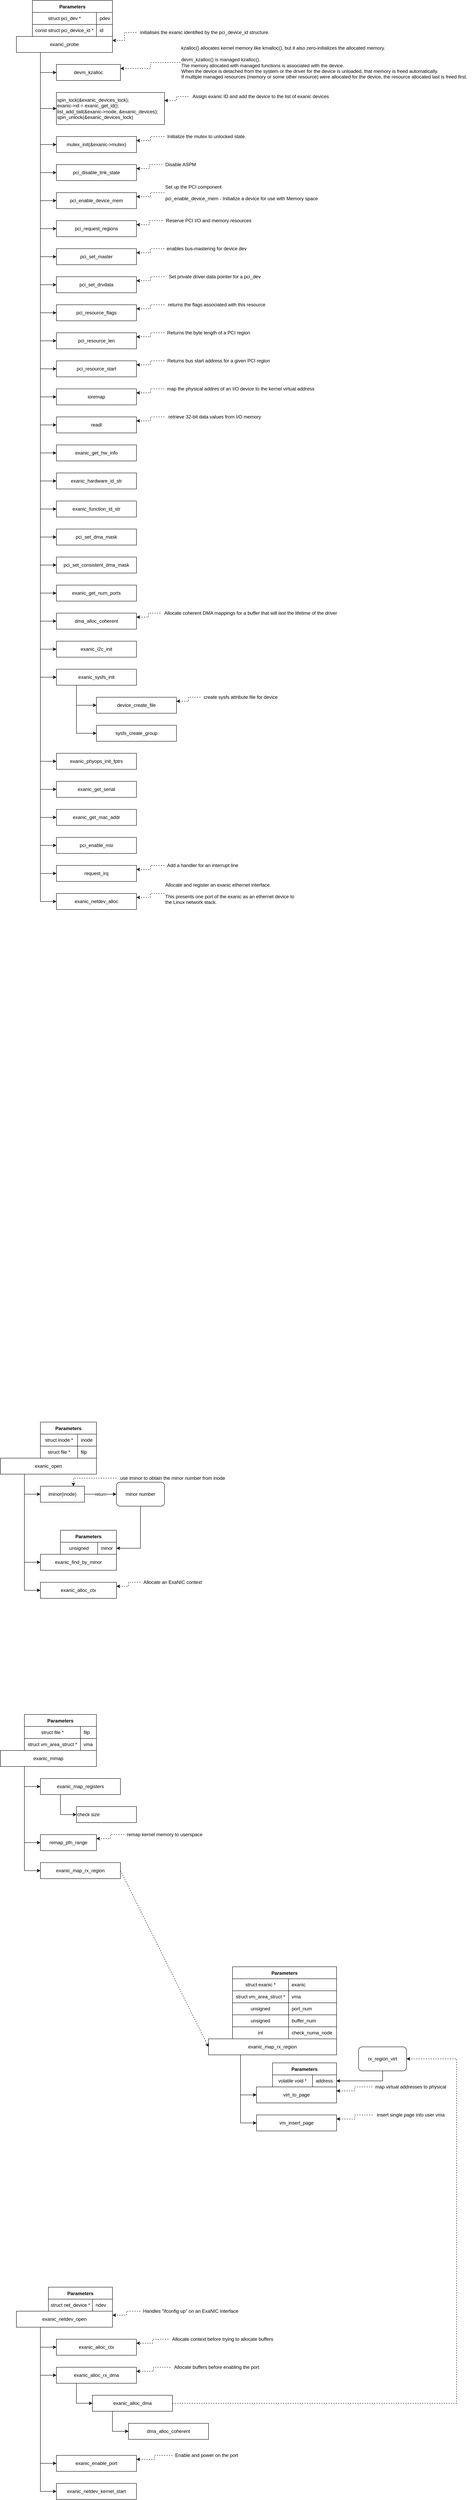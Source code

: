 <mxfile>
    <diagram id="gJKnzRM8DX1khB32W3Fn" name="Page-1">
        <mxGraphModel dx="1667" dy="2503" grid="1" gridSize="10" guides="1" tooltips="1" connect="1" arrows="1" fold="1" page="0" pageScale="1" pageWidth="827" pageHeight="1169" math="0" shadow="0">
            <root>
                <mxCell id="0"/>
                <mxCell id="1" parent="0"/>
                <mxCell id="17" style="edgeStyle=orthogonalEdgeStyle;rounded=0;orthogonalLoop=1;jettySize=auto;html=1;exitX=0.25;exitY=1;exitDx=0;exitDy=0;entryX=0;entryY=0.5;entryDx=0;entryDy=0;" parent="1" source="4" target="15" edge="1">
                    <mxGeometry relative="1" as="geometry"/>
                </mxCell>
                <mxCell id="27" style="edgeStyle=orthogonalEdgeStyle;rounded=0;orthogonalLoop=1;jettySize=auto;html=1;exitX=0.25;exitY=1;exitDx=0;exitDy=0;entryX=0;entryY=0.5;entryDx=0;entryDy=0;" parent="1" source="4" target="26" edge="1">
                    <mxGeometry relative="1" as="geometry"/>
                </mxCell>
                <mxCell id="167" style="edgeStyle=orthogonalEdgeStyle;rounded=0;orthogonalLoop=1;jettySize=auto;html=1;exitX=0.25;exitY=1;exitDx=0;exitDy=0;entryX=0;entryY=0.5;entryDx=0;entryDy=0;" parent="1" source="4" target="165" edge="1">
                    <mxGeometry relative="1" as="geometry"/>
                </mxCell>
                <mxCell id="4" value="exanic_open" style="rounded=0;whiteSpace=wrap;html=1;" parent="1" vertex="1">
                    <mxGeometry x="40" y="2430" width="240" height="40" as="geometry"/>
                </mxCell>
                <mxCell id="5" value="Parameters" style="shape=table;startSize=30;container=1;collapsible=0;childLayout=tableLayout;fixedRows=1;rowLines=0;fontStyle=1;align=center;" parent="1" vertex="1">
                    <mxGeometry x="140" y="2340" width="140" height="90" as="geometry"/>
                </mxCell>
                <mxCell id="6" value="" style="shape=partialRectangle;html=1;whiteSpace=wrap;collapsible=0;dropTarget=0;pointerEvents=0;fillColor=none;top=0;left=0;bottom=1;right=0;points=[[0,0.5],[1,0.5]];portConstraint=eastwest;" parent="5" vertex="1">
                    <mxGeometry y="30" width="140" height="30" as="geometry"/>
                </mxCell>
                <mxCell id="7" value="struct inode *" style="shape=partialRectangle;html=1;whiteSpace=wrap;connectable=0;fillColor=none;top=0;left=0;bottom=0;right=0;overflow=hidden;" parent="6" vertex="1">
                    <mxGeometry width="93" height="30" as="geometry"/>
                </mxCell>
                <mxCell id="8" value="inode" style="shape=partialRectangle;html=1;whiteSpace=wrap;connectable=0;fillColor=none;top=0;left=0;bottom=0;right=0;align=left;spacingLeft=6;overflow=hidden;" parent="6" vertex="1">
                    <mxGeometry x="93" width="47" height="30" as="geometry"/>
                </mxCell>
                <mxCell id="9" value="" style="shape=partialRectangle;html=1;whiteSpace=wrap;collapsible=0;dropTarget=0;pointerEvents=0;fillColor=none;top=0;left=0;bottom=0;right=0;points=[[0,0.5],[1,0.5]];portConstraint=eastwest;" parent="5" vertex="1">
                    <mxGeometry y="60" width="140" height="30" as="geometry"/>
                </mxCell>
                <mxCell id="10" value="struct file *" style="shape=partialRectangle;html=1;whiteSpace=wrap;connectable=0;fillColor=none;top=0;left=0;bottom=0;right=0;overflow=hidden;" parent="9" vertex="1">
                    <mxGeometry width="93" height="30" as="geometry"/>
                </mxCell>
                <mxCell id="11" value="filp" style="shape=partialRectangle;html=1;whiteSpace=wrap;connectable=0;fillColor=none;top=0;left=0;bottom=0;right=0;align=left;spacingLeft=6;overflow=hidden;" parent="9" vertex="1">
                    <mxGeometry x="93" width="47" height="30" as="geometry"/>
                </mxCell>
                <mxCell id="21" value="return" style="edgeStyle=orthogonalEdgeStyle;rounded=0;orthogonalLoop=1;jettySize=auto;html=1;" parent="1" source="15" target="20" edge="1">
                    <mxGeometry relative="1" as="geometry"/>
                </mxCell>
                <mxCell id="15" value="iminor(inode)" style="rounded=0;whiteSpace=wrap;html=1;" parent="1" vertex="1">
                    <mxGeometry x="140" y="2500" width="110" height="40" as="geometry"/>
                </mxCell>
                <mxCell id="19" style="edgeStyle=orthogonalEdgeStyle;rounded=0;orthogonalLoop=1;jettySize=auto;html=1;entryX=0.75;entryY=0;entryDx=0;entryDy=0;dashed=1" parent="1" source="18" target="15" edge="1">
                    <mxGeometry relative="1" as="geometry"/>
                </mxCell>
                <mxCell id="18" value="use iminor to obtain the minor number from inode" style="text;html=1;align=center;verticalAlign=middle;resizable=0;points=[];autosize=1;strokeColor=none;" parent="1" vertex="1">
                    <mxGeometry x="330" y="2470" width="280" height="20" as="geometry"/>
                </mxCell>
                <mxCell id="35" style="edgeStyle=orthogonalEdgeStyle;rounded=0;orthogonalLoop=1;jettySize=auto;html=1;entryX=1;entryY=0.5;entryDx=0;entryDy=0;" parent="1" source="20" target="29" edge="1">
                    <mxGeometry relative="1" as="geometry"/>
                </mxCell>
                <mxCell id="20" value="minor number" style="rounded=1;whiteSpace=wrap;html=1;" parent="1" vertex="1">
                    <mxGeometry x="330" y="2490" width="120" height="60" as="geometry"/>
                </mxCell>
                <mxCell id="26" value="exanic_find_by_minor" style="rounded=0;whiteSpace=wrap;html=1;" parent="1" vertex="1">
                    <mxGeometry x="140" y="2670" width="190" height="40" as="geometry"/>
                </mxCell>
                <mxCell id="28" value="Parameters" style="shape=table;startSize=30;container=1;collapsible=0;childLayout=tableLayout;fixedRows=1;rowLines=0;fontStyle=1;align=center;" parent="1" vertex="1">
                    <mxGeometry x="190" y="2610" width="140" height="60" as="geometry"/>
                </mxCell>
                <mxCell id="29" value="" style="shape=partialRectangle;html=1;whiteSpace=wrap;collapsible=0;dropTarget=0;pointerEvents=0;fillColor=none;top=0;left=0;bottom=1;right=0;points=[[0,0.5],[1,0.5]];portConstraint=eastwest;" parent="28" vertex="1">
                    <mxGeometry y="30" width="140" height="30" as="geometry"/>
                </mxCell>
                <mxCell id="30" value="unsigned" style="shape=partialRectangle;html=1;whiteSpace=wrap;connectable=0;fillColor=none;top=0;left=0;bottom=0;right=0;overflow=hidden;" parent="29" vertex="1">
                    <mxGeometry width="93" height="30" as="geometry"/>
                </mxCell>
                <mxCell id="31" value="minor" style="shape=partialRectangle;html=1;whiteSpace=wrap;connectable=0;fillColor=none;top=0;left=0;bottom=0;right=0;align=left;spacingLeft=6;overflow=hidden;" parent="29" vertex="1">
                    <mxGeometry x="93" width="47" height="30" as="geometry"/>
                </mxCell>
                <mxCell id="48" style="edgeStyle=orthogonalEdgeStyle;rounded=0;orthogonalLoop=1;jettySize=auto;html=1;exitX=0.25;exitY=1;exitDx=0;exitDy=0;entryX=0;entryY=0.5;entryDx=0;entryDy=0;" parent="1" source="36" target="46" edge="1">
                    <mxGeometry relative="1" as="geometry"/>
                </mxCell>
                <mxCell id="52" style="edgeStyle=orthogonalEdgeStyle;rounded=0;orthogonalLoop=1;jettySize=auto;html=1;exitX=0.25;exitY=1;exitDx=0;exitDy=0;entryX=0;entryY=0.5;entryDx=0;entryDy=0;" parent="1" source="36" target="51" edge="1">
                    <mxGeometry relative="1" as="geometry"/>
                </mxCell>
                <mxCell id="57" style="edgeStyle=orthogonalEdgeStyle;rounded=0;orthogonalLoop=1;jettySize=auto;html=1;exitX=0.25;exitY=1;exitDx=0;exitDy=0;entryX=0;entryY=0.5;entryDx=0;entryDy=0;" parent="1" source="36" target="55" edge="1">
                    <mxGeometry relative="1" as="geometry"/>
                </mxCell>
                <mxCell id="62" style="edgeStyle=orthogonalEdgeStyle;rounded=0;orthogonalLoop=1;jettySize=auto;html=1;exitX=0.25;exitY=1;exitDx=0;exitDy=0;entryX=0;entryY=0.5;entryDx=0;entryDy=0;" parent="1" source="36" target="60" edge="1">
                    <mxGeometry relative="1" as="geometry"/>
                </mxCell>
                <mxCell id="67" style="edgeStyle=orthogonalEdgeStyle;rounded=0;orthogonalLoop=1;jettySize=auto;html=1;exitX=0.25;exitY=1;exitDx=0;exitDy=0;entryX=0;entryY=0.5;entryDx=0;entryDy=0;" parent="1" source="36" target="65" edge="1">
                    <mxGeometry relative="1" as="geometry"/>
                </mxCell>
                <mxCell id="72" style="edgeStyle=orthogonalEdgeStyle;rounded=0;orthogonalLoop=1;jettySize=auto;html=1;exitX=0.25;exitY=1;exitDx=0;exitDy=0;entryX=0;entryY=0.5;entryDx=0;entryDy=0;" parent="1" source="36" target="70" edge="1">
                    <mxGeometry relative="1" as="geometry"/>
                </mxCell>
                <mxCell id="77" style="edgeStyle=orthogonalEdgeStyle;rounded=0;orthogonalLoop=1;jettySize=auto;html=1;exitX=0.25;exitY=1;exitDx=0;exitDy=0;entryX=0;entryY=0.5;entryDx=0;entryDy=0;" parent="1" source="36" target="75" edge="1">
                    <mxGeometry relative="1" as="geometry"/>
                </mxCell>
                <mxCell id="82" style="edgeStyle=orthogonalEdgeStyle;rounded=0;orthogonalLoop=1;jettySize=auto;html=1;exitX=0.25;exitY=1;exitDx=0;exitDy=0;entryX=0;entryY=0.5;entryDx=0;entryDy=0;" parent="1" source="36" target="80" edge="1">
                    <mxGeometry relative="1" as="geometry"/>
                </mxCell>
                <mxCell id="88" style="edgeStyle=orthogonalEdgeStyle;rounded=0;orthogonalLoop=1;jettySize=auto;html=1;exitX=0.25;exitY=1;exitDx=0;exitDy=0;entryX=0;entryY=0.5;entryDx=0;entryDy=0;" parent="1" source="36" target="85" edge="1">
                    <mxGeometry relative="1" as="geometry"/>
                </mxCell>
                <mxCell id="92" style="edgeStyle=orthogonalEdgeStyle;rounded=0;orthogonalLoop=1;jettySize=auto;html=1;exitX=0.25;exitY=1;exitDx=0;exitDy=0;entryX=0;entryY=0.5;entryDx=0;entryDy=0;" parent="1" source="36" target="89" edge="1">
                    <mxGeometry relative="1" as="geometry"/>
                </mxCell>
                <mxCell id="96" style="edgeStyle=orthogonalEdgeStyle;rounded=0;orthogonalLoop=1;jettySize=auto;html=1;exitX=0.25;exitY=1;exitDx=0;exitDy=0;entryX=0;entryY=0.5;entryDx=0;entryDy=0;" parent="1" source="36" target="93" edge="1">
                    <mxGeometry relative="1" as="geometry"/>
                </mxCell>
                <mxCell id="100" style="edgeStyle=orthogonalEdgeStyle;rounded=0;orthogonalLoop=1;jettySize=auto;html=1;exitX=0.25;exitY=1;exitDx=0;exitDy=0;entryX=0;entryY=0.5;entryDx=0;entryDy=0;" parent="1" source="36" target="97" edge="1">
                    <mxGeometry relative="1" as="geometry"/>
                </mxCell>
                <mxCell id="104" style="edgeStyle=orthogonalEdgeStyle;rounded=0;orthogonalLoop=1;jettySize=auto;html=1;exitX=0.25;exitY=1;exitDx=0;exitDy=0;entryX=0;entryY=0.5;entryDx=0;entryDy=0;" parent="1" source="36" target="101" edge="1">
                    <mxGeometry relative="1" as="geometry"/>
                </mxCell>
                <mxCell id="107" style="edgeStyle=orthogonalEdgeStyle;rounded=0;orthogonalLoop=1;jettySize=auto;html=1;exitX=0.25;exitY=1;exitDx=0;exitDy=0;entryX=0;entryY=0.5;entryDx=0;entryDy=0;" parent="1" source="36" target="105" edge="1">
                    <mxGeometry relative="1" as="geometry"/>
                </mxCell>
                <mxCell id="110" style="edgeStyle=orthogonalEdgeStyle;rounded=0;orthogonalLoop=1;jettySize=auto;html=1;exitX=0.25;exitY=1;exitDx=0;exitDy=0;entryX=0;entryY=0.5;entryDx=0;entryDy=0;" parent="1" source="36" target="108" edge="1">
                    <mxGeometry relative="1" as="geometry"/>
                </mxCell>
                <mxCell id="113" style="edgeStyle=orthogonalEdgeStyle;rounded=0;orthogonalLoop=1;jettySize=auto;html=1;exitX=0.25;exitY=1;exitDx=0;exitDy=0;entryX=0;entryY=0.5;entryDx=0;entryDy=0;" parent="1" source="36" target="111" edge="1">
                    <mxGeometry relative="1" as="geometry"/>
                </mxCell>
                <mxCell id="116" style="edgeStyle=orthogonalEdgeStyle;rounded=0;orthogonalLoop=1;jettySize=auto;html=1;exitX=0.25;exitY=1;exitDx=0;exitDy=0;entryX=0;entryY=0.5;entryDx=0;entryDy=0;" parent="1" source="36" target="114" edge="1">
                    <mxGeometry relative="1" as="geometry"/>
                </mxCell>
                <mxCell id="119" style="edgeStyle=orthogonalEdgeStyle;rounded=0;orthogonalLoop=1;jettySize=auto;html=1;exitX=0.25;exitY=1;exitDx=0;exitDy=0;entryX=0;entryY=0.5;entryDx=0;entryDy=0;" parent="1" source="36" target="117" edge="1">
                    <mxGeometry relative="1" as="geometry"/>
                </mxCell>
                <mxCell id="122" style="edgeStyle=orthogonalEdgeStyle;rounded=0;orthogonalLoop=1;jettySize=auto;html=1;exitX=0.25;exitY=1;exitDx=0;exitDy=0;entryX=0;entryY=0.5;entryDx=0;entryDy=0;" parent="1" source="36" target="120" edge="1">
                    <mxGeometry relative="1" as="geometry"/>
                </mxCell>
                <mxCell id="127" style="edgeStyle=orthogonalEdgeStyle;rounded=0;orthogonalLoop=1;jettySize=auto;html=1;exitX=0.25;exitY=1;exitDx=0;exitDy=0;entryX=0;entryY=0.5;entryDx=0;entryDy=0;" parent="1" source="36" target="123" edge="1">
                    <mxGeometry relative="1" as="geometry"/>
                </mxCell>
                <mxCell id="130" style="edgeStyle=orthogonalEdgeStyle;rounded=0;orthogonalLoop=1;jettySize=auto;html=1;exitX=0.25;exitY=1;exitDx=0;exitDy=0;entryX=0;entryY=0.5;entryDx=0;entryDy=0;" parent="1" source="36" target="128" edge="1">
                    <mxGeometry relative="1" as="geometry"/>
                </mxCell>
                <mxCell id="133" style="edgeStyle=orthogonalEdgeStyle;rounded=0;orthogonalLoop=1;jettySize=auto;html=1;exitX=0.25;exitY=1;exitDx=0;exitDy=0;entryX=0;entryY=0.5;entryDx=0;entryDy=0;" parent="1" source="36" target="131" edge="1">
                    <mxGeometry relative="1" as="geometry"/>
                </mxCell>
                <mxCell id="145" style="edgeStyle=orthogonalEdgeStyle;rounded=0;orthogonalLoop=1;jettySize=auto;html=1;exitX=0.25;exitY=1;exitDx=0;exitDy=0;entryX=0;entryY=0.5;entryDx=0;entryDy=0;" parent="1" source="36" target="143" edge="1">
                    <mxGeometry relative="1" as="geometry"/>
                </mxCell>
                <mxCell id="150" style="edgeStyle=orthogonalEdgeStyle;rounded=0;orthogonalLoop=1;jettySize=auto;html=1;exitX=0.25;exitY=1;exitDx=0;exitDy=0;entryX=0;entryY=0.5;entryDx=0;entryDy=0;" parent="1" source="36" target="146" edge="1">
                    <mxGeometry relative="1" as="geometry"/>
                </mxCell>
                <mxCell id="151" style="edgeStyle=orthogonalEdgeStyle;rounded=0;orthogonalLoop=1;jettySize=auto;html=1;exitX=0.25;exitY=1;exitDx=0;exitDy=0;entryX=0;entryY=0.5;entryDx=0;entryDy=0;" parent="1" source="36" target="148" edge="1">
                    <mxGeometry relative="1" as="geometry"/>
                </mxCell>
                <mxCell id="154" style="edgeStyle=orthogonalEdgeStyle;rounded=0;orthogonalLoop=1;jettySize=auto;html=1;exitX=0.25;exitY=1;exitDx=0;exitDy=0;entryX=0;entryY=0.5;entryDx=0;entryDy=0;" parent="1" source="36" target="152" edge="1">
                    <mxGeometry relative="1" as="geometry"/>
                </mxCell>
                <mxCell id="157" style="edgeStyle=orthogonalEdgeStyle;rounded=0;orthogonalLoop=1;jettySize=auto;html=1;exitX=0.25;exitY=1;exitDx=0;exitDy=0;entryX=0;entryY=0.5;entryDx=0;entryDy=0;" parent="1" source="36" target="155" edge="1">
                    <mxGeometry relative="1" as="geometry"/>
                </mxCell>
                <mxCell id="162" style="edgeStyle=orthogonalEdgeStyle;rounded=0;orthogonalLoop=1;jettySize=auto;html=1;exitX=0.25;exitY=1;exitDx=0;exitDy=0;entryX=0;entryY=0.5;entryDx=0;entryDy=0;" parent="1" source="36" target="160" edge="1">
                    <mxGeometry relative="1" as="geometry"/>
                </mxCell>
                <mxCell id="36" value="exanic_probe" style="rounded=0;whiteSpace=wrap;html=1;" parent="1" vertex="1">
                    <mxGeometry x="80" y="-1120" width="240" height="40" as="geometry"/>
                </mxCell>
                <mxCell id="37" value="Parameters" style="shape=table;startSize=30;container=1;collapsible=0;childLayout=tableLayout;fixedRows=1;rowLines=0;fontStyle=1;align=center;" parent="1" vertex="1">
                    <mxGeometry x="120" y="-1210" width="200" height="90" as="geometry"/>
                </mxCell>
                <mxCell id="38" value="" style="shape=partialRectangle;html=1;whiteSpace=wrap;collapsible=0;dropTarget=0;pointerEvents=0;fillColor=none;top=0;left=0;bottom=1;right=0;points=[[0,0.5],[1,0.5]];portConstraint=eastwest;" parent="37" vertex="1">
                    <mxGeometry y="30" width="200" height="30" as="geometry"/>
                </mxCell>
                <mxCell id="39" value="struct pci_dev *" style="shape=partialRectangle;html=1;whiteSpace=wrap;connectable=0;fillColor=none;top=0;left=0;bottom=0;right=0;overflow=hidden;" parent="38" vertex="1">
                    <mxGeometry width="160" height="30" as="geometry"/>
                </mxCell>
                <mxCell id="40" value="pdev" style="shape=partialRectangle;html=1;whiteSpace=wrap;connectable=0;fillColor=none;top=0;left=0;bottom=0;right=0;align=left;spacingLeft=6;overflow=hidden;" parent="38" vertex="1">
                    <mxGeometry x="160" width="40" height="30" as="geometry"/>
                </mxCell>
                <mxCell id="41" value="" style="shape=partialRectangle;html=1;whiteSpace=wrap;collapsible=0;dropTarget=0;pointerEvents=0;fillColor=none;top=0;left=0;bottom=0;right=0;points=[[0,0.5],[1,0.5]];portConstraint=eastwest;" parent="37" vertex="1">
                    <mxGeometry y="60" width="200" height="30" as="geometry"/>
                </mxCell>
                <mxCell id="42" value="const struct pci_device_id *" style="shape=partialRectangle;html=1;whiteSpace=wrap;connectable=0;fillColor=none;top=0;left=0;bottom=0;right=0;overflow=hidden;" parent="41" vertex="1">
                    <mxGeometry width="160" height="30" as="geometry"/>
                </mxCell>
                <mxCell id="43" value="id" style="shape=partialRectangle;html=1;whiteSpace=wrap;connectable=0;fillColor=none;top=0;left=0;bottom=0;right=0;align=left;spacingLeft=6;overflow=hidden;" parent="41" vertex="1">
                    <mxGeometry x="160" width="40" height="30" as="geometry"/>
                </mxCell>
                <mxCell id="45" style="edgeStyle=orthogonalEdgeStyle;rounded=0;orthogonalLoop=1;jettySize=auto;html=1;entryX=1;entryY=0.25;entryDx=0;entryDy=0;dashed=1" parent="1" source="44" target="36" edge="1">
                    <mxGeometry relative="1" as="geometry"/>
                </mxCell>
                <mxCell id="44" value="initialises the exanic identified by the pci_device_id structure." style="text;html=1;align=center;verticalAlign=middle;resizable=0;points=[];autosize=1;strokeColor=none;" parent="1" vertex="1">
                    <mxGeometry x="380" y="-1140" width="340" height="20" as="geometry"/>
                </mxCell>
                <mxCell id="46" value="devm_kzalloc" style="rounded=0;whiteSpace=wrap;html=1;" parent="1" vertex="1">
                    <mxGeometry x="180" y="-1050" width="160" height="40" as="geometry"/>
                </mxCell>
                <mxCell id="50" style="edgeStyle=orthogonalEdgeStyle;rounded=0;orthogonalLoop=1;jettySize=auto;html=1;entryX=1;entryY=0.25;entryDx=0;entryDy=0;dashed=1" parent="1" source="49" target="46" edge="1">
                    <mxGeometry relative="1" as="geometry"/>
                </mxCell>
                <mxCell id="49" value="kzalloc() allocates kernel memory like kmalloc(), but it also zero-initializes the allocated memory. &lt;br&gt;&lt;br&gt;devm_kzalloc() is managed kzalloc(). &lt;br&gt;The memory allocated with managed functions is associated with the device.&lt;br&gt;When the device is detached from the system or the driver for the device is unloaded, that memory is freed automatically.&lt;br&gt;If multiple managed resources (memory or some other resource) were allocated for the device, the resource allocated last is freed first." style="text;html=1;align=center;verticalAlign=middle;resizable=0;points=[];autosize=1;strokeColor=none;align=left" parent="1" vertex="1">
                    <mxGeometry x="490" y="-1100" width="730" height="90" as="geometry"/>
                </mxCell>
                <mxCell id="51" value="&lt;div&gt;spin_lock(&amp;amp;exanic_devices_lock);&lt;/div&gt;&lt;div&gt;exanic-&amp;gt;id = exanic_get_id();&lt;/div&gt;&lt;div&gt;list_add_tail(&amp;amp;exanic-&amp;gt;node, &amp;amp;exanic_devices);&lt;/div&gt;&lt;div&gt;spin_unlock(&amp;amp;exanic_devices_lock)&lt;/div&gt;" style="rounded=0;whiteSpace=wrap;html=1;align=left" parent="1" vertex="1">
                    <mxGeometry x="180" y="-980" width="270" height="80" as="geometry"/>
                </mxCell>
                <mxCell id="54" style="edgeStyle=orthogonalEdgeStyle;rounded=0;orthogonalLoop=1;jettySize=auto;html=1;entryX=1;entryY=0.25;entryDx=0;entryDy=0;dashed=1" parent="1" source="53" target="51" edge="1">
                    <mxGeometry relative="1" as="geometry"/>
                </mxCell>
                <mxCell id="53" value="Assign exanic ID and add the device to the list of exanic devices" style="text;html=1;align=center;verticalAlign=middle;resizable=0;points=[];autosize=1;strokeColor=none;" parent="1" vertex="1">
                    <mxGeometry x="510" y="-980" width="360" height="20" as="geometry"/>
                </mxCell>
                <mxCell id="55" value="mutex_init(&amp;amp;exanic-&amp;gt;mutex)" style="rounded=0;whiteSpace=wrap;html=1;" parent="1" vertex="1">
                    <mxGeometry x="180" y="-870" width="200" height="40" as="geometry"/>
                </mxCell>
                <mxCell id="59" style="edgeStyle=orthogonalEdgeStyle;rounded=0;orthogonalLoop=1;jettySize=auto;html=1;entryX=1;entryY=0.25;entryDx=0;entryDy=0;dashed=1" parent="1" source="58" target="55" edge="1">
                    <mxGeometry relative="1" as="geometry"/>
                </mxCell>
                <mxCell id="58" value="Initialize the mutex to unlocked state." style="text;html=1;align=center;verticalAlign=middle;resizable=0;points=[];autosize=1;strokeColor=none;" parent="1" vertex="1">
                    <mxGeometry x="450" y="-880" width="210" height="20" as="geometry"/>
                </mxCell>
                <mxCell id="60" value="pci_disable_link_state" style="rounded=0;whiteSpace=wrap;html=1;" parent="1" vertex="1">
                    <mxGeometry x="180" y="-800" width="200" height="40" as="geometry"/>
                </mxCell>
                <mxCell id="64" style="edgeStyle=orthogonalEdgeStyle;rounded=0;orthogonalLoop=1;jettySize=auto;html=1;entryX=1;entryY=0.25;entryDx=0;entryDy=0;dashed=1" parent="1" source="63" target="60" edge="1">
                    <mxGeometry relative="1" as="geometry"/>
                </mxCell>
                <mxCell id="63" value="Disable ASPM" style="text;html=1;align=center;verticalAlign=middle;resizable=0;points=[];autosize=1;strokeColor=none;" parent="1" vertex="1">
                    <mxGeometry x="445" y="-810" width="90" height="20" as="geometry"/>
                </mxCell>
                <mxCell id="65" value="pci_enable_device_mem" style="rounded=0;whiteSpace=wrap;html=1;" parent="1" vertex="1">
                    <mxGeometry x="180" y="-730" width="200" height="40" as="geometry"/>
                </mxCell>
                <mxCell id="69" style="edgeStyle=orthogonalEdgeStyle;rounded=0;orthogonalLoop=1;jettySize=auto;html=1;entryX=1;entryY=0.25;entryDx=0;entryDy=0;dashed=1" parent="1" source="68" target="65" edge="1">
                    <mxGeometry relative="1" as="geometry"/>
                </mxCell>
                <mxCell id="68" value="Set up the PCI component&lt;br&gt;&lt;br&gt;pci_enable_device_mem - Initialize a device for use with Memory space" style="text;html=1;align=center;verticalAlign=middle;resizable=0;points=[];autosize=1;strokeColor=none;align=left" parent="1" vertex="1">
                    <mxGeometry x="450" y="-755" width="400" height="50" as="geometry"/>
                </mxCell>
                <mxCell id="70" value="pci_request_regions" style="rounded=0;whiteSpace=wrap;html=1;" parent="1" vertex="1">
                    <mxGeometry x="180" y="-660" width="200" height="40" as="geometry"/>
                </mxCell>
                <mxCell id="74" style="edgeStyle=orthogonalEdgeStyle;rounded=0;orthogonalLoop=1;jettySize=auto;html=1;entryX=1;entryY=0.25;entryDx=0;entryDy=0;dashed=1" parent="1" source="73" target="70" edge="1">
                    <mxGeometry relative="1" as="geometry"/>
                </mxCell>
                <mxCell id="73" value="Reserve PCI I/O and memory resources" style="text;html=1;align=center;verticalAlign=middle;resizable=0;points=[];autosize=1;strokeColor=none;" parent="1" vertex="1">
                    <mxGeometry x="445" y="-670" width="230" height="20" as="geometry"/>
                </mxCell>
                <mxCell id="75" value="pci_set_master" style="rounded=0;whiteSpace=wrap;html=1;" parent="1" vertex="1">
                    <mxGeometry x="180" y="-590" width="200" height="40" as="geometry"/>
                </mxCell>
                <mxCell id="79" style="edgeStyle=orthogonalEdgeStyle;rounded=0;orthogonalLoop=1;jettySize=auto;html=1;entryX=1;entryY=0.25;entryDx=0;entryDy=0;dashed=1" parent="1" source="78" target="75" edge="1">
                    <mxGeometry relative="1" as="geometry"/>
                </mxCell>
                <mxCell id="78" value="enables bus-mastering for device dev" style="text;html=1;align=center;verticalAlign=middle;resizable=0;points=[];autosize=1;strokeColor=none;" parent="1" vertex="1">
                    <mxGeometry x="450" y="-600" width="210" height="20" as="geometry"/>
                </mxCell>
                <mxCell id="80" value="pci_set_drvdata" style="rounded=0;whiteSpace=wrap;html=1;" parent="1" vertex="1">
                    <mxGeometry x="180" y="-520" width="200" height="40" as="geometry"/>
                </mxCell>
                <mxCell id="83" style="edgeStyle=orthogonalEdgeStyle;rounded=0;orthogonalLoop=1;jettySize=auto;html=1;dashed=1;entryX=1;entryY=0.25;entryDx=0;entryDy=0;" parent="1" source="84" target="80" edge="1">
                    <mxGeometry relative="1" as="geometry">
                        <mxPoint x="415" y="-490" as="targetPoint"/>
                    </mxGeometry>
                </mxCell>
                <mxCell id="84" value="Set private driver data pointer for a pci_dev" style="text;html=1;align=center;verticalAlign=middle;resizable=0;points=[];autosize=1;strokeColor=none;" parent="1" vertex="1">
                    <mxGeometry x="450" y="-530" width="250" height="20" as="geometry"/>
                </mxCell>
                <mxCell id="85" value="pci_resource_flags" style="rounded=0;whiteSpace=wrap;html=1;" parent="1" vertex="1">
                    <mxGeometry x="180" y="-450" width="200" height="40" as="geometry"/>
                </mxCell>
                <mxCell id="86" style="edgeStyle=orthogonalEdgeStyle;rounded=0;orthogonalLoop=1;jettySize=auto;html=1;dashed=1;entryX=1;entryY=0.25;entryDx=0;entryDy=0;" parent="1" source="87" target="85" edge="1">
                    <mxGeometry relative="1" as="geometry">
                        <mxPoint x="415" y="-420" as="targetPoint"/>
                    </mxGeometry>
                </mxCell>
                <mxCell id="87" value="returns the flags associated with this resource" style="text;html=1;align=center;verticalAlign=middle;resizable=0;points=[];autosize=1;strokeColor=none;" parent="1" vertex="1">
                    <mxGeometry x="450" y="-460" width="260" height="20" as="geometry"/>
                </mxCell>
                <mxCell id="89" value="pci_resource_len" style="rounded=0;whiteSpace=wrap;html=1;" parent="1" vertex="1">
                    <mxGeometry x="180" y="-380" width="200" height="40" as="geometry"/>
                </mxCell>
                <mxCell id="90" style="edgeStyle=orthogonalEdgeStyle;rounded=0;orthogonalLoop=1;jettySize=auto;html=1;dashed=1;entryX=1;entryY=0.25;entryDx=0;entryDy=0;" parent="1" source="91" target="89" edge="1">
                    <mxGeometry relative="1" as="geometry">
                        <mxPoint x="415" y="-350" as="targetPoint"/>
                    </mxGeometry>
                </mxCell>
                <mxCell id="91" value="Returns the byte length of a PCI region" style="text;html=1;align=center;verticalAlign=middle;resizable=0;points=[];autosize=1;strokeColor=none;" parent="1" vertex="1">
                    <mxGeometry x="450" y="-390" width="220" height="20" as="geometry"/>
                </mxCell>
                <mxCell id="93" value="pci_resource_start" style="rounded=0;whiteSpace=wrap;html=1;" parent="1" vertex="1">
                    <mxGeometry x="180" y="-310" width="200" height="40" as="geometry"/>
                </mxCell>
                <mxCell id="94" style="edgeStyle=orthogonalEdgeStyle;rounded=0;orthogonalLoop=1;jettySize=auto;html=1;dashed=1;entryX=1;entryY=0.25;entryDx=0;entryDy=0;" parent="1" source="95" target="93" edge="1">
                    <mxGeometry relative="1" as="geometry">
                        <mxPoint x="415" y="-280" as="targetPoint"/>
                    </mxGeometry>
                </mxCell>
                <mxCell id="95" value="Returns bus start address for a given PCI region" style="text;html=1;align=center;verticalAlign=middle;resizable=0;points=[];autosize=1;strokeColor=none;" parent="1" vertex="1">
                    <mxGeometry x="450" y="-320" width="270" height="20" as="geometry"/>
                </mxCell>
                <mxCell id="97" value="ioremap" style="rounded=0;whiteSpace=wrap;html=1;" parent="1" vertex="1">
                    <mxGeometry x="180" y="-240" width="200" height="40" as="geometry"/>
                </mxCell>
                <mxCell id="98" style="edgeStyle=orthogonalEdgeStyle;rounded=0;orthogonalLoop=1;jettySize=auto;html=1;dashed=1;entryX=1;entryY=0.25;entryDx=0;entryDy=0;" parent="1" source="99" target="97" edge="1">
                    <mxGeometry relative="1" as="geometry">
                        <mxPoint x="415" y="-210" as="targetPoint"/>
                    </mxGeometry>
                </mxCell>
                <mxCell id="99" value="map the physical addres of an I/O device to the kernel virtual address" style="text;html=1;align=center;verticalAlign=middle;resizable=0;points=[];autosize=1;strokeColor=none;" parent="1" vertex="1">
                    <mxGeometry x="450" y="-250" width="380" height="20" as="geometry"/>
                </mxCell>
                <mxCell id="101" value="readl" style="rounded=0;whiteSpace=wrap;html=1;" parent="1" vertex="1">
                    <mxGeometry x="180" y="-170" width="200" height="40" as="geometry"/>
                </mxCell>
                <mxCell id="102" style="edgeStyle=orthogonalEdgeStyle;rounded=0;orthogonalLoop=1;jettySize=auto;html=1;dashed=1;entryX=1;entryY=0.25;entryDx=0;entryDy=0;" parent="1" source="103" target="101" edge="1">
                    <mxGeometry relative="1" as="geometry">
                        <mxPoint x="415" y="-140" as="targetPoint"/>
                    </mxGeometry>
                </mxCell>
                <mxCell id="103" value="retrieve 32-bit data values from I/O memory" style="text;html=1;align=center;verticalAlign=middle;resizable=0;points=[];autosize=1;strokeColor=none;" parent="1" vertex="1">
                    <mxGeometry x="450" y="-180" width="250" height="20" as="geometry"/>
                </mxCell>
                <mxCell id="105" value="exanic_get_hw_info" style="rounded=0;whiteSpace=wrap;html=1;" parent="1" vertex="1">
                    <mxGeometry x="180" y="-100" width="200" height="40" as="geometry"/>
                </mxCell>
                <mxCell id="108" value="exanic_hardware_id_str" style="rounded=0;whiteSpace=wrap;html=1;" parent="1" vertex="1">
                    <mxGeometry x="180" y="-30" width="200" height="40" as="geometry"/>
                </mxCell>
                <mxCell id="111" value="exanic_function_id_str" style="rounded=0;whiteSpace=wrap;html=1;" parent="1" vertex="1">
                    <mxGeometry x="180" y="40" width="200" height="40" as="geometry"/>
                </mxCell>
                <mxCell id="114" value="pci_set_dma_mask" style="rounded=0;whiteSpace=wrap;html=1;" parent="1" vertex="1">
                    <mxGeometry x="180" y="110" width="200" height="40" as="geometry"/>
                </mxCell>
                <mxCell id="117" value="pci_set_consistent_dma_mask" style="rounded=0;whiteSpace=wrap;html=1;" parent="1" vertex="1">
                    <mxGeometry x="180" y="180" width="200" height="40" as="geometry"/>
                </mxCell>
                <mxCell id="120" value="exanic_get_num_ports" style="rounded=0;whiteSpace=wrap;html=1;" parent="1" vertex="1">
                    <mxGeometry x="180" y="250" width="200" height="40" as="geometry"/>
                </mxCell>
                <mxCell id="123" value="dma_alloc_coherent" style="rounded=0;whiteSpace=wrap;html=1;" parent="1" vertex="1">
                    <mxGeometry x="180" y="320" width="200" height="40" as="geometry"/>
                </mxCell>
                <mxCell id="126" style="edgeStyle=orthogonalEdgeStyle;rounded=0;orthogonalLoop=1;jettySize=auto;html=1;entryX=1;entryY=0.25;entryDx=0;entryDy=0;dashed=1" parent="1" source="125" target="123" edge="1">
                    <mxGeometry relative="1" as="geometry"/>
                </mxCell>
                <mxCell id="125" value="Allocate coherent DMA mappings for a buffer that will last the lifetime of the driver" style="text;html=1;align=center;verticalAlign=middle;resizable=0;points=[];autosize=1;strokeColor=none;" parent="1" vertex="1">
                    <mxGeometry x="440" y="310" width="450" height="20" as="geometry"/>
                </mxCell>
                <mxCell id="128" value="exanic_i2c_init" style="rounded=0;whiteSpace=wrap;html=1;" parent="1" vertex="1">
                    <mxGeometry x="180" y="390" width="200" height="40" as="geometry"/>
                </mxCell>
                <mxCell id="135" style="edgeStyle=orthogonalEdgeStyle;rounded=0;orthogonalLoop=1;jettySize=auto;html=1;exitX=0.25;exitY=1;exitDx=0;exitDy=0;entryX=0;entryY=0.5;entryDx=0;entryDy=0;" parent="1" source="131" target="134" edge="1">
                    <mxGeometry relative="1" as="geometry"/>
                </mxCell>
                <mxCell id="140" style="edgeStyle=orthogonalEdgeStyle;rounded=0;orthogonalLoop=1;jettySize=auto;html=1;exitX=0.25;exitY=1;exitDx=0;exitDy=0;entryX=0;entryY=0.5;entryDx=0;entryDy=0;" parent="1" source="131" target="138" edge="1">
                    <mxGeometry relative="1" as="geometry"/>
                </mxCell>
                <mxCell id="131" value="exanic_sysfs_init" style="rounded=0;whiteSpace=wrap;html=1;" parent="1" vertex="1">
                    <mxGeometry x="180" y="460" width="200" height="40" as="geometry"/>
                </mxCell>
                <mxCell id="134" value="device_create_file" style="rounded=0;whiteSpace=wrap;html=1;" parent="1" vertex="1">
                    <mxGeometry x="280" y="530" width="200" height="40" as="geometry"/>
                </mxCell>
                <mxCell id="137" style="edgeStyle=orthogonalEdgeStyle;rounded=0;orthogonalLoop=1;jettySize=auto;html=1;entryX=1;entryY=0.25;entryDx=0;entryDy=0;dashed=1" parent="1" source="136" target="134" edge="1">
                    <mxGeometry relative="1" as="geometry"/>
                </mxCell>
                <mxCell id="136" value="create sysfs attribute file for device" style="text;html=1;align=center;verticalAlign=middle;resizable=0;points=[];autosize=1;strokeColor=none;" parent="1" vertex="1">
                    <mxGeometry x="540" y="520" width="200" height="20" as="geometry"/>
                </mxCell>
                <mxCell id="138" value="sysfs_create_group" style="rounded=0;whiteSpace=wrap;html=1;" parent="1" vertex="1">
                    <mxGeometry x="280" y="600" width="200" height="40" as="geometry"/>
                </mxCell>
                <mxCell id="143" value="exanic_phyops_init_fptrs" style="rounded=0;whiteSpace=wrap;html=1;" parent="1" vertex="1">
                    <mxGeometry x="180" y="670" width="200" height="40" as="geometry"/>
                </mxCell>
                <mxCell id="146" value="exanic_get_serial" style="rounded=0;whiteSpace=wrap;html=1;" parent="1" vertex="1">
                    <mxGeometry x="180" y="740" width="200" height="40" as="geometry"/>
                </mxCell>
                <mxCell id="148" value="exanic_get_mac_addr" style="rounded=0;whiteSpace=wrap;html=1;" parent="1" vertex="1">
                    <mxGeometry x="180" y="810" width="200" height="40" as="geometry"/>
                </mxCell>
                <mxCell id="152" value="pci_enable_msi" style="rounded=0;whiteSpace=wrap;html=1;" parent="1" vertex="1">
                    <mxGeometry x="180" y="880" width="200" height="40" as="geometry"/>
                </mxCell>
                <mxCell id="155" value="request_irq" style="rounded=0;whiteSpace=wrap;html=1;" parent="1" vertex="1">
                    <mxGeometry x="180" y="950" width="200" height="40" as="geometry"/>
                </mxCell>
                <mxCell id="159" style="edgeStyle=orthogonalEdgeStyle;rounded=0;orthogonalLoop=1;jettySize=auto;html=1;entryX=1;entryY=0.25;entryDx=0;entryDy=0;dashed=1" parent="1" source="158" target="155" edge="1">
                    <mxGeometry relative="1" as="geometry"/>
                </mxCell>
                <mxCell id="158" value="Add a handler for an interrupt line" style="text;html=1;align=center;verticalAlign=middle;resizable=0;points=[];autosize=1;strokeColor=none;" parent="1" vertex="1">
                    <mxGeometry x="450" y="940" width="190" height="20" as="geometry"/>
                </mxCell>
                <mxCell id="160" value="exanic_netdev_alloc" style="rounded=0;whiteSpace=wrap;html=1;" parent="1" vertex="1">
                    <mxGeometry x="180" y="1020" width="200" height="40" as="geometry"/>
                </mxCell>
                <mxCell id="164" style="edgeStyle=orthogonalEdgeStyle;rounded=0;orthogonalLoop=1;jettySize=auto;html=1;entryX=1;entryY=0.25;entryDx=0;entryDy=0;dashed=1" parent="1" source="163" target="160" edge="1">
                    <mxGeometry relative="1" as="geometry"/>
                </mxCell>
                <mxCell id="163" value="&lt;div&gt;Allocate and register an exanic ethernet interface.&lt;/div&gt;&lt;div&gt;&lt;br&gt;&lt;/div&gt;&lt;div&gt;This presents one port of the exanic as an ethernet device to&amp;nbsp;&lt;/div&gt;&lt;div&gt;the Linux network stack.&lt;/div&gt;" style="text;html=1;align=center;verticalAlign=middle;resizable=0;points=[];autosize=1;strokeColor=none;align=left" parent="1" vertex="1">
                    <mxGeometry x="450" y="990" width="340" height="60" as="geometry"/>
                </mxCell>
                <mxCell id="165" value="exanic_alloc_ctx" style="rounded=0;whiteSpace=wrap;html=1;" parent="1" vertex="1">
                    <mxGeometry x="140" y="2740" width="190" height="40" as="geometry"/>
                </mxCell>
                <mxCell id="169" style="edgeStyle=orthogonalEdgeStyle;rounded=0;orthogonalLoop=1;jettySize=auto;html=1;entryX=1;entryY=0.25;entryDx=0;entryDy=0;dashed=1" parent="1" source="168" target="165" edge="1">
                    <mxGeometry relative="1" as="geometry"/>
                </mxCell>
                <mxCell id="168" value="Allocate an ExaNIC context" style="text;html=1;align=center;verticalAlign=middle;resizable=0;points=[];autosize=1;strokeColor=none;" parent="1" vertex="1">
                    <mxGeometry x="390" y="2730" width="160" height="20" as="geometry"/>
                </mxCell>
                <mxCell id="180" style="edgeStyle=orthogonalEdgeStyle;rounded=0;orthogonalLoop=1;jettySize=auto;html=1;exitX=0.25;exitY=1;exitDx=0;exitDy=0;entryX=0;entryY=0.5;entryDx=0;entryDy=0;" parent="1" source="170" target="178" edge="1">
                    <mxGeometry relative="1" as="geometry"/>
                </mxCell>
                <mxCell id="186" style="edgeStyle=orthogonalEdgeStyle;rounded=0;orthogonalLoop=1;jettySize=auto;html=1;exitX=0.25;exitY=1;exitDx=0;exitDy=0;entryX=0;entryY=0.5;entryDx=0;entryDy=0;" parent="1" source="170" target="184" edge="1">
                    <mxGeometry relative="1" as="geometry"/>
                </mxCell>
                <mxCell id="286" style="edgeStyle=orthogonalEdgeStyle;rounded=0;orthogonalLoop=1;jettySize=auto;html=1;exitX=0.25;exitY=1;exitDx=0;exitDy=0;entryX=0;entryY=0.5;entryDx=0;entryDy=0;" parent="1" source="170" target="285" edge="1">
                    <mxGeometry relative="1" as="geometry"/>
                </mxCell>
                <mxCell id="170" value="exanic_mmap" style="rounded=0;whiteSpace=wrap;html=1;" parent="1" vertex="1">
                    <mxGeometry x="40" y="3160" width="240" height="40" as="geometry"/>
                </mxCell>
                <mxCell id="171" value="Parameters" style="shape=table;startSize=30;container=1;collapsible=0;childLayout=tableLayout;fixedRows=1;rowLines=0;fontStyle=1;align=center;" parent="1" vertex="1">
                    <mxGeometry x="100" y="3070" width="180" height="90" as="geometry"/>
                </mxCell>
                <mxCell id="172" value="" style="shape=partialRectangle;html=1;whiteSpace=wrap;collapsible=0;dropTarget=0;pointerEvents=0;fillColor=none;top=0;left=0;bottom=1;right=0;points=[[0,0.5],[1,0.5]];portConstraint=eastwest;" parent="171" vertex="1">
                    <mxGeometry y="30" width="180" height="30" as="geometry"/>
                </mxCell>
                <mxCell id="173" value="struct file *" style="shape=partialRectangle;html=1;whiteSpace=wrap;connectable=0;fillColor=none;top=0;left=0;bottom=0;right=0;overflow=hidden;" parent="172" vertex="1">
                    <mxGeometry width="140" height="30" as="geometry"/>
                </mxCell>
                <mxCell id="174" value="filp" style="shape=partialRectangle;html=1;whiteSpace=wrap;connectable=0;fillColor=none;top=0;left=0;bottom=0;right=0;align=left;spacingLeft=6;overflow=hidden;" parent="172" vertex="1">
                    <mxGeometry x="140" width="40" height="30" as="geometry"/>
                </mxCell>
                <mxCell id="175" value="" style="shape=partialRectangle;html=1;whiteSpace=wrap;collapsible=0;dropTarget=0;pointerEvents=0;fillColor=none;top=0;left=0;bottom=0;right=0;points=[[0,0.5],[1,0.5]];portConstraint=eastwest;" parent="171" vertex="1">
                    <mxGeometry y="60" width="180" height="30" as="geometry"/>
                </mxCell>
                <mxCell id="176" value="struct vm_area_struct *" style="shape=partialRectangle;html=1;whiteSpace=wrap;connectable=0;fillColor=none;top=0;left=0;bottom=0;right=0;overflow=hidden;" parent="175" vertex="1">
                    <mxGeometry width="140" height="30" as="geometry"/>
                </mxCell>
                <mxCell id="177" value="vma" style="shape=partialRectangle;html=1;whiteSpace=wrap;connectable=0;fillColor=none;top=0;left=0;bottom=0;right=0;align=left;spacingLeft=6;overflow=hidden;" parent="175" vertex="1">
                    <mxGeometry x="140" width="40" height="30" as="geometry"/>
                </mxCell>
                <mxCell id="183" style="edgeStyle=orthogonalEdgeStyle;rounded=0;orthogonalLoop=1;jettySize=auto;html=1;exitX=0.25;exitY=1;exitDx=0;exitDy=0;entryX=0;entryY=0.5;entryDx=0;entryDy=0;" parent="1" source="178" target="181" edge="1">
                    <mxGeometry relative="1" as="geometry"/>
                </mxCell>
                <mxCell id="178" value="exanic_map_registers" style="rounded=0;whiteSpace=wrap;html=1;" parent="1" vertex="1">
                    <mxGeometry x="140" y="3230" width="200" height="40" as="geometry"/>
                </mxCell>
                <mxCell id="181" value="check size" style="rounded=0;whiteSpace=wrap;html=1;align=left" parent="1" vertex="1">
                    <mxGeometry x="230" y="3300" width="150" height="40" as="geometry"/>
                </mxCell>
                <mxCell id="184" value="remap_pfn_range" style="rounded=0;whiteSpace=wrap;html=1;" parent="1" vertex="1">
                    <mxGeometry x="140" y="3370" width="140" height="40" as="geometry"/>
                </mxCell>
                <mxCell id="188" style="edgeStyle=orthogonalEdgeStyle;rounded=0;orthogonalLoop=1;jettySize=auto;html=1;entryX=1;entryY=0.25;entryDx=0;entryDy=0;dashed=1" parent="1" source="187" target="184" edge="1">
                    <mxGeometry relative="1" as="geometry"/>
                </mxCell>
                <mxCell id="187" value="remap kernel memory to userspace" style="text;html=1;align=center;verticalAlign=middle;resizable=0;points=[];autosize=1;strokeColor=none;" parent="1" vertex="1">
                    <mxGeometry x="350" y="3360" width="200" height="20" as="geometry"/>
                </mxCell>
                <mxCell id="273" style="edgeStyle=orthogonalEdgeStyle;rounded=0;orthogonalLoop=1;jettySize=auto;html=1;exitX=0.25;exitY=1;exitDx=0;exitDy=0;entryX=0;entryY=0.5;entryDx=0;entryDy=0;" parent="1" source="189" target="256" edge="1">
                    <mxGeometry relative="1" as="geometry"/>
                </mxCell>
                <mxCell id="277" style="edgeStyle=orthogonalEdgeStyle;rounded=0;orthogonalLoop=1;jettySize=auto;html=1;exitX=0.25;exitY=1;exitDx=0;exitDy=0;entryX=0;entryY=0.5;entryDx=0;entryDy=0;" parent="1" source="189" target="275" edge="1">
                    <mxGeometry relative="1" as="geometry"/>
                </mxCell>
                <mxCell id="189" value="exanic_map_rx_region" style="rounded=0;whiteSpace=wrap;html=1;" parent="1" vertex="1">
                    <mxGeometry x="560" y="3880" width="320" height="40" as="geometry"/>
                </mxCell>
                <mxCell id="190" value="Parameters" style="shape=table;startSize=30;container=1;collapsible=0;childLayout=tableLayout;fixedRows=1;rowLines=0;fontStyle=1;align=center;" parent="1" vertex="1">
                    <mxGeometry x="620" y="3700" width="260" height="180" as="geometry"/>
                </mxCell>
                <mxCell id="191" value="" style="shape=partialRectangle;html=1;whiteSpace=wrap;collapsible=0;dropTarget=0;pointerEvents=0;fillColor=none;top=0;left=0;bottom=1;right=0;points=[[0,0.5],[1,0.5]];portConstraint=eastwest;" parent="190" vertex="1">
                    <mxGeometry y="30" width="260" height="30" as="geometry"/>
                </mxCell>
                <mxCell id="192" value="struct exanic *" style="shape=partialRectangle;html=1;whiteSpace=wrap;connectable=0;fillColor=none;top=0;left=0;bottom=0;right=0;overflow=hidden;" parent="191" vertex="1">
                    <mxGeometry width="140" height="30" as="geometry"/>
                </mxCell>
                <mxCell id="193" value="exanic" style="shape=partialRectangle;html=1;whiteSpace=wrap;connectable=0;fillColor=none;top=0;left=0;bottom=0;right=0;align=left;spacingLeft=6;overflow=hidden;" parent="191" vertex="1">
                    <mxGeometry x="140" width="120" height="30" as="geometry"/>
                </mxCell>
                <mxCell id="227" value="" style="shape=partialRectangle;html=1;whiteSpace=wrap;collapsible=0;dropTarget=0;pointerEvents=0;fillColor=none;top=0;left=0;bottom=1;right=0;points=[[0,0.5],[1,0.5]];portConstraint=eastwest;" parent="190" vertex="1">
                    <mxGeometry y="60" width="260" height="30" as="geometry"/>
                </mxCell>
                <mxCell id="228" value="struct vm_area_struct *" style="shape=partialRectangle;html=1;whiteSpace=wrap;connectable=0;fillColor=none;top=0;left=0;bottom=0;right=0;overflow=hidden;" parent="227" vertex="1">
                    <mxGeometry width="140" height="30" as="geometry"/>
                </mxCell>
                <mxCell id="229" value="&lt;span&gt;vma&lt;/span&gt;" style="shape=partialRectangle;html=1;whiteSpace=wrap;connectable=0;fillColor=none;top=0;left=0;bottom=0;right=0;align=left;spacingLeft=6;overflow=hidden;" parent="227" vertex="1">
                    <mxGeometry x="140" width="120" height="30" as="geometry"/>
                </mxCell>
                <mxCell id="230" value="" style="shape=partialRectangle;html=1;whiteSpace=wrap;collapsible=0;dropTarget=0;pointerEvents=0;fillColor=none;top=0;left=0;bottom=1;right=0;points=[[0,0.5],[1,0.5]];portConstraint=eastwest;" parent="190" vertex="1">
                    <mxGeometry y="90" width="260" height="30" as="geometry"/>
                </mxCell>
                <mxCell id="231" value="&lt;span&gt;unsigned&lt;/span&gt;" style="shape=partialRectangle;html=1;whiteSpace=wrap;connectable=0;fillColor=none;top=0;left=0;bottom=0;right=0;overflow=hidden;" parent="230" vertex="1">
                    <mxGeometry width="140" height="30" as="geometry"/>
                </mxCell>
                <mxCell id="232" value="&lt;span&gt;port_num&lt;/span&gt;" style="shape=partialRectangle;html=1;whiteSpace=wrap;connectable=0;fillColor=none;top=0;left=0;bottom=0;right=0;align=left;spacingLeft=6;overflow=hidden;" parent="230" vertex="1">
                    <mxGeometry x="140" width="120" height="30" as="geometry"/>
                </mxCell>
                <mxCell id="233" value="" style="shape=partialRectangle;html=1;whiteSpace=wrap;collapsible=0;dropTarget=0;pointerEvents=0;fillColor=none;top=0;left=0;bottom=1;right=0;points=[[0,0.5],[1,0.5]];portConstraint=eastwest;" parent="190" vertex="1">
                    <mxGeometry y="120" width="260" height="30" as="geometry"/>
                </mxCell>
                <mxCell id="234" value="&lt;span&gt;unsigned&lt;/span&gt;" style="shape=partialRectangle;html=1;whiteSpace=wrap;connectable=0;fillColor=none;top=0;left=0;bottom=0;right=0;overflow=hidden;" parent="233" vertex="1">
                    <mxGeometry width="140" height="30" as="geometry"/>
                </mxCell>
                <mxCell id="235" value="&lt;span&gt;buffer_num&lt;/span&gt;" style="shape=partialRectangle;html=1;whiteSpace=wrap;connectable=0;fillColor=none;top=0;left=0;bottom=0;right=0;align=left;spacingLeft=6;overflow=hidden;" parent="233" vertex="1">
                    <mxGeometry x="140" width="120" height="30" as="geometry"/>
                </mxCell>
                <mxCell id="194" value="" style="shape=partialRectangle;html=1;whiteSpace=wrap;collapsible=0;dropTarget=0;pointerEvents=0;fillColor=none;top=0;left=0;bottom=0;right=0;points=[[0,0.5],[1,0.5]];portConstraint=eastwest;" parent="190" vertex="1">
                    <mxGeometry y="150" width="260" height="30" as="geometry"/>
                </mxCell>
                <mxCell id="195" value="&lt;span&gt;int&lt;/span&gt;" style="shape=partialRectangle;html=1;whiteSpace=wrap;connectable=0;fillColor=none;top=0;left=0;bottom=0;right=0;overflow=hidden;" parent="194" vertex="1">
                    <mxGeometry width="140" height="30" as="geometry"/>
                </mxCell>
                <mxCell id="196" value="&lt;span&gt;check_numa_node&lt;/span&gt;" style="shape=partialRectangle;html=1;whiteSpace=wrap;connectable=0;fillColor=none;top=0;left=0;bottom=0;right=0;align=left;spacingLeft=6;overflow=hidden;" parent="194" vertex="1">
                    <mxGeometry x="140" width="120" height="30" as="geometry"/>
                </mxCell>
                <mxCell id="289" style="edgeStyle=orthogonalEdgeStyle;rounded=0;orthogonalLoop=1;jettySize=auto;html=1;exitX=0.25;exitY=1;exitDx=0;exitDy=0;entryX=0;entryY=0.5;entryDx=0;entryDy=0;" parent="1" source="236" target="288" edge="1">
                    <mxGeometry relative="1" as="geometry"/>
                </mxCell>
                <mxCell id="292" style="edgeStyle=orthogonalEdgeStyle;rounded=0;orthogonalLoop=1;jettySize=auto;html=1;exitX=0.25;exitY=1;exitDx=0;exitDy=0;entryX=0;entryY=0.5;entryDx=0;entryDy=0;" parent="1" source="236" target="290" edge="1">
                    <mxGeometry relative="1" as="geometry"/>
                </mxCell>
                <mxCell id="299" style="edgeStyle=orthogonalEdgeStyle;rounded=0;orthogonalLoop=1;jettySize=auto;html=1;exitX=0.25;exitY=1;exitDx=0;exitDy=0;entryX=0;entryY=0.5;entryDx=0;entryDy=0;" parent="1" source="236" target="297" edge="1">
                    <mxGeometry relative="1" as="geometry"/>
                </mxCell>
                <mxCell id="304" style="edgeStyle=orthogonalEdgeStyle;rounded=0;orthogonalLoop=1;jettySize=auto;html=1;exitX=0.25;exitY=1;exitDx=0;exitDy=0;entryX=0;entryY=0.5;entryDx=0;entryDy=0;" parent="1" source="236" target="302" edge="1">
                    <mxGeometry relative="1" as="geometry"/>
                </mxCell>
                <mxCell id="236" value="exanic_netdev_open" style="rounded=0;whiteSpace=wrap;html=1;" parent="1" vertex="1">
                    <mxGeometry x="80" y="4560" width="240" height="40" as="geometry"/>
                </mxCell>
                <mxCell id="237" value="Parameters" style="shape=table;startSize=30;container=1;collapsible=0;childLayout=tableLayout;fixedRows=1;rowLines=0;fontStyle=1;align=center;" parent="1" vertex="1">
                    <mxGeometry x="160" y="4500" width="160" height="60" as="geometry"/>
                </mxCell>
                <mxCell id="238" value="" style="shape=partialRectangle;html=1;whiteSpace=wrap;collapsible=0;dropTarget=0;pointerEvents=0;fillColor=none;top=0;left=0;bottom=1;right=0;points=[[0,0.5],[1,0.5]];portConstraint=eastwest;" parent="237" vertex="1">
                    <mxGeometry y="30" width="160" height="30" as="geometry"/>
                </mxCell>
                <mxCell id="239" value="struct net_device *" style="shape=partialRectangle;html=1;whiteSpace=wrap;connectable=0;fillColor=none;top=0;left=0;bottom=0;right=0;overflow=hidden;" parent="238" vertex="1">
                    <mxGeometry width="110" height="30" as="geometry"/>
                </mxCell>
                <mxCell id="240" value="ndev" style="shape=partialRectangle;html=1;whiteSpace=wrap;connectable=0;fillColor=none;top=0;left=0;bottom=0;right=0;align=left;spacingLeft=6;overflow=hidden;" parent="238" vertex="1">
                    <mxGeometry x="110" width="50" height="30" as="geometry"/>
                </mxCell>
                <mxCell id="254" style="edgeStyle=orthogonalEdgeStyle;rounded=0;orthogonalLoop=1;jettySize=auto;html=1;entryX=1;entryY=0.25;entryDx=0;entryDy=0;dashed=1" parent="1" source="253" target="236" edge="1">
                    <mxGeometry relative="1" as="geometry"/>
                </mxCell>
                <mxCell id="253" value="Handles &quot;ifconfig up&quot; on an ExaNIC interface" style="text;html=1;align=center;verticalAlign=middle;resizable=0;points=[];autosize=1;strokeColor=none;" parent="1" vertex="1">
                    <mxGeometry x="390" y="4550" width="250" height="20" as="geometry"/>
                </mxCell>
                <mxCell id="274" style="edgeStyle=orthogonalEdgeStyle;rounded=0;orthogonalLoop=1;jettySize=auto;html=1;" parent="1" source="255" target="258" edge="1">
                    <mxGeometry relative="1" as="geometry"/>
                </mxCell>
                <mxCell id="255" value="rx_region_virt" style="rounded=1;whiteSpace=wrap;html=1;" parent="1" vertex="1">
                    <mxGeometry x="935" y="3900" width="120" height="60" as="geometry"/>
                </mxCell>
                <mxCell id="256" value="virt_to_page" style="rounded=0;whiteSpace=wrap;html=1;" parent="1" vertex="1">
                    <mxGeometry x="680" y="4000" width="200" height="40" as="geometry"/>
                </mxCell>
                <mxCell id="257" value="Parameters" style="shape=table;startSize=30;container=1;collapsible=0;childLayout=tableLayout;fixedRows=1;rowLines=0;fontStyle=1;align=center;" parent="1" vertex="1">
                    <mxGeometry x="720" y="3940" width="160" height="60" as="geometry"/>
                </mxCell>
                <mxCell id="258" value="" style="shape=partialRectangle;html=1;whiteSpace=wrap;collapsible=0;dropTarget=0;pointerEvents=0;fillColor=none;top=0;left=0;bottom=1;right=0;points=[[0,0.5],[1,0.5]];portConstraint=eastwest;" parent="257" vertex="1">
                    <mxGeometry y="30" width="160" height="30" as="geometry"/>
                </mxCell>
                <mxCell id="259" value="volatile void *" style="shape=partialRectangle;html=1;whiteSpace=wrap;connectable=0;fillColor=none;top=0;left=0;bottom=0;right=0;overflow=hidden;" parent="258" vertex="1">
                    <mxGeometry width="100" height="30" as="geometry"/>
                </mxCell>
                <mxCell id="260" value="address" style="shape=partialRectangle;html=1;whiteSpace=wrap;connectable=0;fillColor=none;top=0;left=0;bottom=0;right=0;align=left;spacingLeft=6;overflow=hidden;" parent="258" vertex="1">
                    <mxGeometry x="100" width="60" height="30" as="geometry"/>
                </mxCell>
                <mxCell id="275" value="vm_insert_page" style="rounded=0;whiteSpace=wrap;html=1;" parent="1" vertex="1">
                    <mxGeometry x="680" y="4070" width="200" height="40" as="geometry"/>
                </mxCell>
                <mxCell id="281" style="edgeStyle=orthogonalEdgeStyle;rounded=0;orthogonalLoop=1;jettySize=auto;html=1;entryX=1;entryY=0.25;entryDx=0;entryDy=0;dashed=1" parent="1" source="280" target="256" edge="1">
                    <mxGeometry relative="1" as="geometry"/>
                </mxCell>
                <mxCell id="280" value="map virtual addresses to physical" style="text;html=1;align=center;verticalAlign=middle;resizable=0;points=[];autosize=1;strokeColor=none;" parent="1" vertex="1">
                    <mxGeometry x="970" y="3990" width="190" height="20" as="geometry"/>
                </mxCell>
                <mxCell id="283" style="edgeStyle=orthogonalEdgeStyle;rounded=0;orthogonalLoop=1;jettySize=auto;html=1;dashed=1" parent="1" source="284" edge="1">
                    <mxGeometry relative="1" as="geometry">
                        <mxPoint x="880" y="4080" as="targetPoint"/>
                    </mxGeometry>
                </mxCell>
                <mxCell id="284" value="insert single page into user vma" style="text;html=1;align=center;verticalAlign=middle;resizable=0;points=[];autosize=1;strokeColor=none;" parent="1" vertex="1">
                    <mxGeometry x="970" y="4060" width="190" height="20" as="geometry"/>
                </mxCell>
                <mxCell id="287" style="rounded=0;orthogonalLoop=1;jettySize=auto;html=1;entryX=0;entryY=0.5;entryDx=0;entryDy=0;exitX=1;exitY=0.5;exitDx=0;exitDy=0;dashed=1" parent="1" source="285" target="189" edge="1">
                    <mxGeometry relative="1" as="geometry"/>
                </mxCell>
                <mxCell id="285" value="exanic_map_rx_region" style="rounded=0;whiteSpace=wrap;html=1;" parent="1" vertex="1">
                    <mxGeometry x="140" y="3440" width="200" height="40" as="geometry"/>
                </mxCell>
                <mxCell id="288" value="exanic_alloc_ctx" style="rounded=0;whiteSpace=wrap;html=1;" parent="1" vertex="1">
                    <mxGeometry x="180" y="4630" width="200" height="40" as="geometry"/>
                </mxCell>
                <mxCell id="307" style="edgeStyle=orthogonalEdgeStyle;rounded=0;orthogonalLoop=1;jettySize=auto;html=1;exitX=0.25;exitY=1;exitDx=0;exitDy=0;entryX=0;entryY=0.5;entryDx=0;entryDy=0;" parent="1" source="290" target="305" edge="1">
                    <mxGeometry relative="1" as="geometry"/>
                </mxCell>
                <mxCell id="290" value="exanic_alloc_rx_dma" style="rounded=0;whiteSpace=wrap;html=1;" parent="1" vertex="1">
                    <mxGeometry x="180" y="4700" width="200" height="40" as="geometry"/>
                </mxCell>
                <mxCell id="294" style="edgeStyle=orthogonalEdgeStyle;rounded=0;orthogonalLoop=1;jettySize=auto;html=1;entryX=1;entryY=0.25;entryDx=0;entryDy=0;dashed=1" parent="1" source="293" target="288" edge="1">
                    <mxGeometry relative="1" as="geometry"/>
                </mxCell>
                <mxCell id="293" value="Allocate context before trying to allocate buffers" style="text;html=1;align=center;verticalAlign=middle;resizable=0;points=[];autosize=1;strokeColor=none;" parent="1" vertex="1">
                    <mxGeometry x="460" y="4620" width="270" height="20" as="geometry"/>
                </mxCell>
                <mxCell id="296" style="edgeStyle=orthogonalEdgeStyle;rounded=0;orthogonalLoop=1;jettySize=auto;html=1;entryX=1;entryY=0.25;entryDx=0;entryDy=0;dashed=1" parent="1" source="295" target="290" edge="1">
                    <mxGeometry relative="1" as="geometry"/>
                </mxCell>
                <mxCell id="295" value="Allocate buffers before enabling the port" style="text;html=1;align=center;verticalAlign=middle;resizable=0;points=[];autosize=1;strokeColor=none;" parent="1" vertex="1">
                    <mxGeometry x="465" y="4690" width="230" height="20" as="geometry"/>
                </mxCell>
                <mxCell id="297" value="exanic_enable_port" style="rounded=0;whiteSpace=wrap;html=1;" parent="1" vertex="1">
                    <mxGeometry x="180" y="4920" width="200" height="40" as="geometry"/>
                </mxCell>
                <mxCell id="301" style="edgeStyle=orthogonalEdgeStyle;rounded=0;orthogonalLoop=1;jettySize=auto;html=1;entryX=1;entryY=0.25;entryDx=0;entryDy=0;dashed=1" parent="1" source="300" target="297" edge="1">
                    <mxGeometry relative="1" as="geometry"/>
                </mxCell>
                <mxCell id="300" value="Enable and power on the port" style="text;html=1;align=center;verticalAlign=middle;resizable=0;points=[];autosize=1;strokeColor=none;" parent="1" vertex="1">
                    <mxGeometry x="470" y="4910" width="170" height="20" as="geometry"/>
                </mxCell>
                <mxCell id="302" value="exanic_netdev_kernel_start" style="rounded=0;whiteSpace=wrap;html=1;" parent="1" vertex="1">
                    <mxGeometry x="180" y="4990" width="200" height="40" as="geometry"/>
                </mxCell>
                <mxCell id="310" style="edgeStyle=orthogonalEdgeStyle;rounded=0;orthogonalLoop=1;jettySize=auto;html=1;exitX=0.25;exitY=1;exitDx=0;exitDy=0;entryX=0;entryY=0.5;entryDx=0;entryDy=0;" parent="1" source="305" target="308" edge="1">
                    <mxGeometry relative="1" as="geometry"/>
                </mxCell>
                <mxCell id="311" style="edgeStyle=orthogonalEdgeStyle;rounded=0;orthogonalLoop=1;jettySize=auto;html=1;entryX=1;entryY=0.5;entryDx=0;entryDy=0;dashed=1" edge="1" parent="1" source="305" target="255">
                    <mxGeometry relative="1" as="geometry">
                        <Array as="points">
                            <mxPoint x="1180" y="4790"/>
                            <mxPoint x="1180" y="3930"/>
                        </Array>
                    </mxGeometry>
                </mxCell>
                <mxCell id="305" value="exanic_alloc_dma" style="rounded=0;whiteSpace=wrap;html=1;" parent="1" vertex="1">
                    <mxGeometry x="270" y="4770" width="200" height="40" as="geometry"/>
                </mxCell>
                <mxCell id="308" value="dma_alloc_coherent" style="rounded=0;whiteSpace=wrap;html=1;" parent="1" vertex="1">
                    <mxGeometry x="360" y="4840" width="200" height="40" as="geometry"/>
                </mxCell>
            </root>
        </mxGraphModel>
    </diagram>
</mxfile>